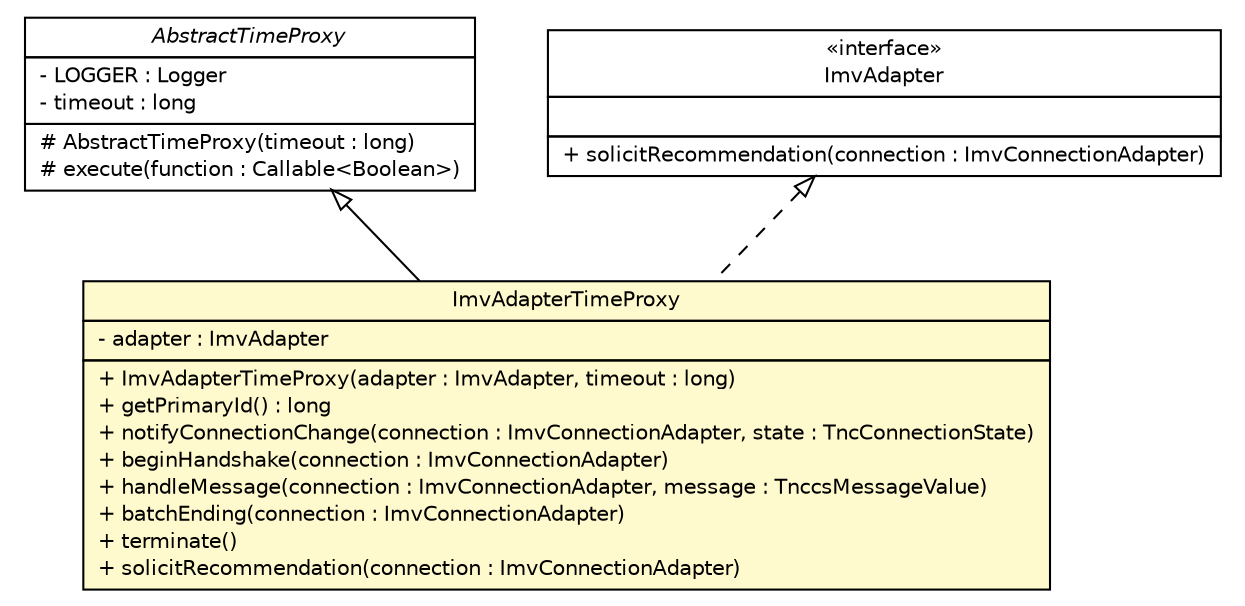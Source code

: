 #!/usr/local/bin/dot
#
# Class diagram 
# Generated by UMLGraph version R5_6 (http://www.umlgraph.org/)
#

digraph G {
	edge [fontname="Helvetica",fontsize=10,labelfontname="Helvetica",labelfontsize=10];
	node [fontname="Helvetica",fontsize=10,shape=plaintext];
	nodesep=0.25;
	ranksep=0.5;
	// de.hsbremen.tc.tnc.tnccs.adapter.im.ImvAdapterTimeProxy
	c24238 [label=<<table title="de.hsbremen.tc.tnc.tnccs.adapter.im.ImvAdapterTimeProxy" border="0" cellborder="1" cellspacing="0" cellpadding="2" port="p" bgcolor="lemonChiffon" href="./ImvAdapterTimeProxy.html">
		<tr><td><table border="0" cellspacing="0" cellpadding="1">
<tr><td align="center" balign="center"> ImvAdapterTimeProxy </td></tr>
		</table></td></tr>
		<tr><td><table border="0" cellspacing="0" cellpadding="1">
<tr><td align="left" balign="left"> - adapter : ImvAdapter </td></tr>
		</table></td></tr>
		<tr><td><table border="0" cellspacing="0" cellpadding="1">
<tr><td align="left" balign="left"> + ImvAdapterTimeProxy(adapter : ImvAdapter, timeout : long) </td></tr>
<tr><td align="left" balign="left"> + getPrimaryId() : long </td></tr>
<tr><td align="left" balign="left"> + notifyConnectionChange(connection : ImvConnectionAdapter, state : TncConnectionState) </td></tr>
<tr><td align="left" balign="left"> + beginHandshake(connection : ImvConnectionAdapter) </td></tr>
<tr><td align="left" balign="left"> + handleMessage(connection : ImvConnectionAdapter, message : TnccsMessageValue) </td></tr>
<tr><td align="left" balign="left"> + batchEnding(connection : ImvConnectionAdapter) </td></tr>
<tr><td align="left" balign="left"> + terminate() </td></tr>
<tr><td align="left" balign="left"> + solicitRecommendation(connection : ImvConnectionAdapter) </td></tr>
		</table></td></tr>
		</table>>, URL="./ImvAdapterTimeProxy.html", fontname="Helvetica", fontcolor="black", fontsize=10.0];
	// de.hsbremen.tc.tnc.tnccs.adapter.im.AbstractTimeProxy
	c24248 [label=<<table title="de.hsbremen.tc.tnc.tnccs.adapter.im.AbstractTimeProxy" border="0" cellborder="1" cellspacing="0" cellpadding="2" port="p" href="./AbstractTimeProxy.html">
		<tr><td><table border="0" cellspacing="0" cellpadding="1">
<tr><td align="center" balign="center"><font face="Helvetica-Oblique"> AbstractTimeProxy </font></td></tr>
		</table></td></tr>
		<tr><td><table border="0" cellspacing="0" cellpadding="1">
<tr><td align="left" balign="left"> - LOGGER : Logger </td></tr>
<tr><td align="left" balign="left"> - timeout : long </td></tr>
		</table></td></tr>
		<tr><td><table border="0" cellspacing="0" cellpadding="1">
<tr><td align="left" balign="left"> # AbstractTimeProxy(timeout : long) </td></tr>
<tr><td align="left" balign="left"> # execute(function : Callable&lt;Boolean&gt;) </td></tr>
		</table></td></tr>
		</table>>, URL="./AbstractTimeProxy.html", fontname="Helvetica", fontcolor="black", fontsize=10.0];
	// de.hsbremen.tc.tnc.tnccs.adapter.im.ImvAdapter
	c24250 [label=<<table title="de.hsbremen.tc.tnc.tnccs.adapter.im.ImvAdapter" border="0" cellborder="1" cellspacing="0" cellpadding="2" port="p" href="./ImvAdapter.html">
		<tr><td><table border="0" cellspacing="0" cellpadding="1">
<tr><td align="center" balign="center"> &#171;interface&#187; </td></tr>
<tr><td align="center" balign="center"> ImvAdapter </td></tr>
		</table></td></tr>
		<tr><td><table border="0" cellspacing="0" cellpadding="1">
<tr><td align="left" balign="left">  </td></tr>
		</table></td></tr>
		<tr><td><table border="0" cellspacing="0" cellpadding="1">
<tr><td align="left" balign="left"> + solicitRecommendation(connection : ImvConnectionAdapter) </td></tr>
		</table></td></tr>
		</table>>, URL="./ImvAdapter.html", fontname="Helvetica", fontcolor="black", fontsize=10.0];
	//de.hsbremen.tc.tnc.tnccs.adapter.im.ImvAdapterTimeProxy extends de.hsbremen.tc.tnc.tnccs.adapter.im.AbstractTimeProxy
	c24248:p -> c24238:p [dir=back,arrowtail=empty];
	//de.hsbremen.tc.tnc.tnccs.adapter.im.ImvAdapterTimeProxy implements de.hsbremen.tc.tnc.tnccs.adapter.im.ImvAdapter
	c24250:p -> c24238:p [dir=back,arrowtail=empty,style=dashed];
}

